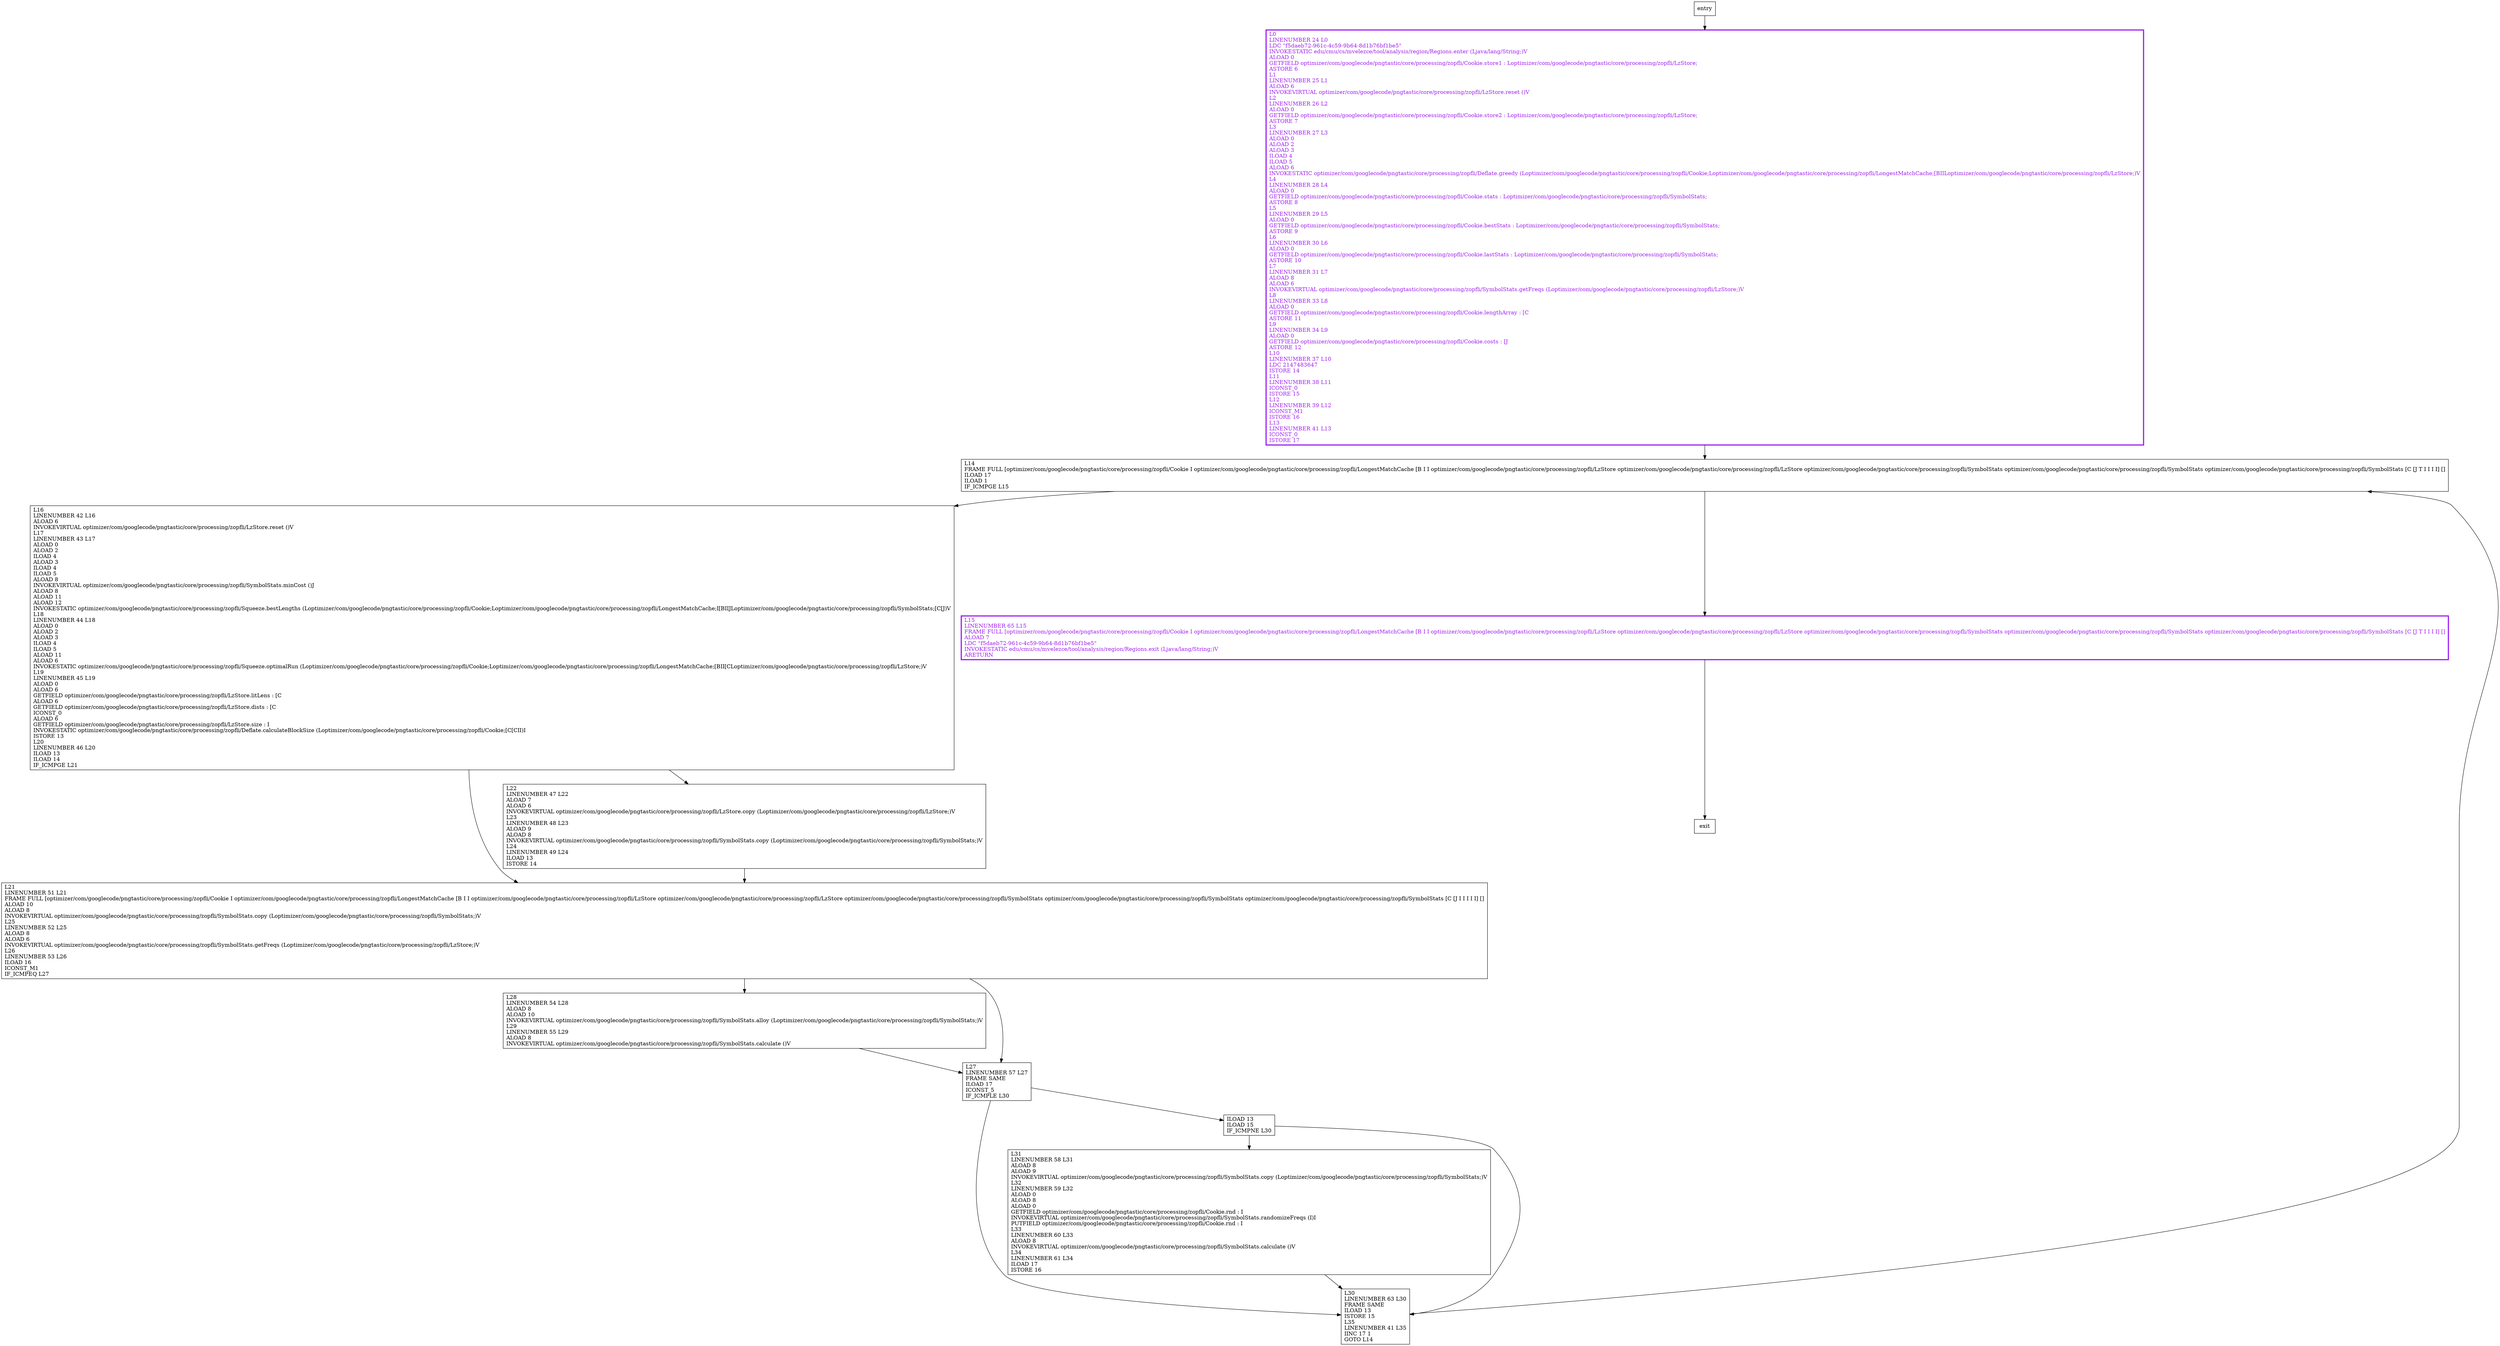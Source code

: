 digraph optimal {
node [shape=record];
999171133 [label="L0\lLINENUMBER 24 L0\lLDC \"f5daeb72-961c-4c59-9b64-8d1b76bf1be5\"\lINVOKESTATIC edu/cmu/cs/mvelezce/tool/analysis/region/Regions.enter (Ljava/lang/String;)V\lALOAD 0\lGETFIELD optimizer/com/googlecode/pngtastic/core/processing/zopfli/Cookie.store1 : Loptimizer/com/googlecode/pngtastic/core/processing/zopfli/LzStore;\lASTORE 6\lL1\lLINENUMBER 25 L1\lALOAD 6\lINVOKEVIRTUAL optimizer/com/googlecode/pngtastic/core/processing/zopfli/LzStore.reset ()V\lL2\lLINENUMBER 26 L2\lALOAD 0\lGETFIELD optimizer/com/googlecode/pngtastic/core/processing/zopfli/Cookie.store2 : Loptimizer/com/googlecode/pngtastic/core/processing/zopfli/LzStore;\lASTORE 7\lL3\lLINENUMBER 27 L3\lALOAD 0\lALOAD 2\lALOAD 3\lILOAD 4\lILOAD 5\lALOAD 6\lINVOKESTATIC optimizer/com/googlecode/pngtastic/core/processing/zopfli/Deflate.greedy (Loptimizer/com/googlecode/pngtastic/core/processing/zopfli/Cookie;Loptimizer/com/googlecode/pngtastic/core/processing/zopfli/LongestMatchCache;[BIILoptimizer/com/googlecode/pngtastic/core/processing/zopfli/LzStore;)V\lL4\lLINENUMBER 28 L4\lALOAD 0\lGETFIELD optimizer/com/googlecode/pngtastic/core/processing/zopfli/Cookie.stats : Loptimizer/com/googlecode/pngtastic/core/processing/zopfli/SymbolStats;\lASTORE 8\lL5\lLINENUMBER 29 L5\lALOAD 0\lGETFIELD optimizer/com/googlecode/pngtastic/core/processing/zopfli/Cookie.bestStats : Loptimizer/com/googlecode/pngtastic/core/processing/zopfli/SymbolStats;\lASTORE 9\lL6\lLINENUMBER 30 L6\lALOAD 0\lGETFIELD optimizer/com/googlecode/pngtastic/core/processing/zopfli/Cookie.lastStats : Loptimizer/com/googlecode/pngtastic/core/processing/zopfli/SymbolStats;\lASTORE 10\lL7\lLINENUMBER 31 L7\lALOAD 8\lALOAD 6\lINVOKEVIRTUAL optimizer/com/googlecode/pngtastic/core/processing/zopfli/SymbolStats.getFreqs (Loptimizer/com/googlecode/pngtastic/core/processing/zopfli/LzStore;)V\lL8\lLINENUMBER 33 L8\lALOAD 0\lGETFIELD optimizer/com/googlecode/pngtastic/core/processing/zopfli/Cookie.lengthArray : [C\lASTORE 11\lL9\lLINENUMBER 34 L9\lALOAD 0\lGETFIELD optimizer/com/googlecode/pngtastic/core/processing/zopfli/Cookie.costs : [J\lASTORE 12\lL10\lLINENUMBER 37 L10\lLDC 2147483647\lISTORE 14\lL11\lLINENUMBER 38 L11\lICONST_0\lISTORE 15\lL12\lLINENUMBER 39 L12\lICONST_M1\lISTORE 16\lL13\lLINENUMBER 41 L13\lICONST_0\lISTORE 17\l"];
671307188 [label="L31\lLINENUMBER 58 L31\lALOAD 8\lALOAD 9\lINVOKEVIRTUAL optimizer/com/googlecode/pngtastic/core/processing/zopfli/SymbolStats.copy (Loptimizer/com/googlecode/pngtastic/core/processing/zopfli/SymbolStats;)V\lL32\lLINENUMBER 59 L32\lALOAD 0\lALOAD 8\lALOAD 0\lGETFIELD optimizer/com/googlecode/pngtastic/core/processing/zopfli/Cookie.rnd : I\lINVOKEVIRTUAL optimizer/com/googlecode/pngtastic/core/processing/zopfli/SymbolStats.randomizeFreqs (I)I\lPUTFIELD optimizer/com/googlecode/pngtastic/core/processing/zopfli/Cookie.rnd : I\lL33\lLINENUMBER 60 L33\lALOAD 8\lINVOKEVIRTUAL optimizer/com/googlecode/pngtastic/core/processing/zopfli/SymbolStats.calculate ()V\lL34\lLINENUMBER 61 L34\lILOAD 17\lISTORE 16\l"];
474866065 [label="L28\lLINENUMBER 54 L28\lALOAD 8\lALOAD 10\lINVOKEVIRTUAL optimizer/com/googlecode/pngtastic/core/processing/zopfli/SymbolStats.alloy (Loptimizer/com/googlecode/pngtastic/core/processing/zopfli/SymbolStats;)V\lL29\lLINENUMBER 55 L29\lALOAD 8\lINVOKEVIRTUAL optimizer/com/googlecode/pngtastic/core/processing/zopfli/SymbolStats.calculate ()V\l"];
1529964620 [label="L14\lFRAME FULL [optimizer/com/googlecode/pngtastic/core/processing/zopfli/Cookie I optimizer/com/googlecode/pngtastic/core/processing/zopfli/LongestMatchCache [B I I optimizer/com/googlecode/pngtastic/core/processing/zopfli/LzStore optimizer/com/googlecode/pngtastic/core/processing/zopfli/LzStore optimizer/com/googlecode/pngtastic/core/processing/zopfli/SymbolStats optimizer/com/googlecode/pngtastic/core/processing/zopfli/SymbolStats optimizer/com/googlecode/pngtastic/core/processing/zopfli/SymbolStats [C [J T I I I I] []\lILOAD 17\lILOAD 1\lIF_ICMPGE L15\l"];
1760839790 [label="L16\lLINENUMBER 42 L16\lALOAD 6\lINVOKEVIRTUAL optimizer/com/googlecode/pngtastic/core/processing/zopfli/LzStore.reset ()V\lL17\lLINENUMBER 43 L17\lALOAD 0\lALOAD 2\lILOAD 4\lALOAD 3\lILOAD 4\lILOAD 5\lALOAD 8\lINVOKEVIRTUAL optimizer/com/googlecode/pngtastic/core/processing/zopfli/SymbolStats.minCost ()J\lALOAD 8\lALOAD 11\lALOAD 12\lINVOKESTATIC optimizer/com/googlecode/pngtastic/core/processing/zopfli/Squeeze.bestLengths (Loptimizer/com/googlecode/pngtastic/core/processing/zopfli/Cookie;Loptimizer/com/googlecode/pngtastic/core/processing/zopfli/LongestMatchCache;I[BIIJLoptimizer/com/googlecode/pngtastic/core/processing/zopfli/SymbolStats;[C[J)V\lL18\lLINENUMBER 44 L18\lALOAD 0\lALOAD 2\lALOAD 3\lILOAD 4\lILOAD 5\lALOAD 11\lALOAD 6\lINVOKESTATIC optimizer/com/googlecode/pngtastic/core/processing/zopfli/Squeeze.optimalRun (Loptimizer/com/googlecode/pngtastic/core/processing/zopfli/Cookie;Loptimizer/com/googlecode/pngtastic/core/processing/zopfli/LongestMatchCache;[BII[CLoptimizer/com/googlecode/pngtastic/core/processing/zopfli/LzStore;)V\lL19\lLINENUMBER 45 L19\lALOAD 0\lALOAD 6\lGETFIELD optimizer/com/googlecode/pngtastic/core/processing/zopfli/LzStore.litLens : [C\lALOAD 6\lGETFIELD optimizer/com/googlecode/pngtastic/core/processing/zopfli/LzStore.dists : [C\lICONST_0\lALOAD 6\lGETFIELD optimizer/com/googlecode/pngtastic/core/processing/zopfli/LzStore.size : I\lINVOKESTATIC optimizer/com/googlecode/pngtastic/core/processing/zopfli/Deflate.calculateBlockSize (Loptimizer/com/googlecode/pngtastic/core/processing/zopfli/Cookie;[C[CII)I\lISTORE 13\lL20\lLINENUMBER 46 L20\lILOAD 13\lILOAD 14\lIF_ICMPGE L21\l"];
1037781424 [label="L30\lLINENUMBER 63 L30\lFRAME SAME\lILOAD 13\lISTORE 15\lL35\lLINENUMBER 41 L35\lIINC 17 1\lGOTO L14\l"];
1446016001 [label="L27\lLINENUMBER 57 L27\lFRAME SAME\lILOAD 17\lICONST_5\lIF_ICMPLE L30\l"];
282475572 [label="L21\lLINENUMBER 51 L21\lFRAME FULL [optimizer/com/googlecode/pngtastic/core/processing/zopfli/Cookie I optimizer/com/googlecode/pngtastic/core/processing/zopfli/LongestMatchCache [B I I optimizer/com/googlecode/pngtastic/core/processing/zopfli/LzStore optimizer/com/googlecode/pngtastic/core/processing/zopfli/LzStore optimizer/com/googlecode/pngtastic/core/processing/zopfli/SymbolStats optimizer/com/googlecode/pngtastic/core/processing/zopfli/SymbolStats optimizer/com/googlecode/pngtastic/core/processing/zopfli/SymbolStats [C [J I I I I I] []\lALOAD 10\lALOAD 8\lINVOKEVIRTUAL optimizer/com/googlecode/pngtastic/core/processing/zopfli/SymbolStats.copy (Loptimizer/com/googlecode/pngtastic/core/processing/zopfli/SymbolStats;)V\lL25\lLINENUMBER 52 L25\lALOAD 8\lALOAD 6\lINVOKEVIRTUAL optimizer/com/googlecode/pngtastic/core/processing/zopfli/SymbolStats.getFreqs (Loptimizer/com/googlecode/pngtastic/core/processing/zopfli/LzStore;)V\lL26\lLINENUMBER 53 L26\lILOAD 16\lICONST_M1\lIF_ICMPEQ L27\l"];
1009128757 [label="L15\lLINENUMBER 65 L15\lFRAME FULL [optimizer/com/googlecode/pngtastic/core/processing/zopfli/Cookie I optimizer/com/googlecode/pngtastic/core/processing/zopfli/LongestMatchCache [B I I optimizer/com/googlecode/pngtastic/core/processing/zopfli/LzStore optimizer/com/googlecode/pngtastic/core/processing/zopfli/LzStore optimizer/com/googlecode/pngtastic/core/processing/zopfli/SymbolStats optimizer/com/googlecode/pngtastic/core/processing/zopfli/SymbolStats optimizer/com/googlecode/pngtastic/core/processing/zopfli/SymbolStats [C [J T I I I I] []\lALOAD 7\lLDC \"f5daeb72-961c-4c59-9b64-8d1b76bf1be5\"\lINVOKESTATIC edu/cmu/cs/mvelezce/tool/analysis/region/Regions.exit (Ljava/lang/String;)V\lARETURN\l"];
1521704415 [label="L22\lLINENUMBER 47 L22\lALOAD 7\lALOAD 6\lINVOKEVIRTUAL optimizer/com/googlecode/pngtastic/core/processing/zopfli/LzStore.copy (Loptimizer/com/googlecode/pngtastic/core/processing/zopfli/LzStore;)V\lL23\lLINENUMBER 48 L23\lALOAD 9\lALOAD 8\lINVOKEVIRTUAL optimizer/com/googlecode/pngtastic/core/processing/zopfli/SymbolStats.copy (Loptimizer/com/googlecode/pngtastic/core/processing/zopfli/SymbolStats;)V\lL24\lLINENUMBER 49 L24\lILOAD 13\lISTORE 14\l"];
2110170737 [label="ILOAD 13\lILOAD 15\lIF_ICMPNE L30\l"];
entry;
exit;
999171133 -> 1529964620;
671307188 -> 1037781424;
474866065 -> 1446016001;
1529964620 -> 1760839790;
1529964620 -> 1009128757;
entry -> 999171133;
1760839790 -> 282475572;
1760839790 -> 1521704415;
1037781424 -> 1529964620;
1446016001 -> 1037781424;
1446016001 -> 2110170737;
282475572 -> 474866065;
282475572 -> 1446016001;
1009128757 -> exit;
1521704415 -> 282475572;
2110170737 -> 671307188;
2110170737 -> 1037781424;
999171133[fontcolor="purple", penwidth=3, color="purple"];
1009128757[fontcolor="purple", penwidth=3, color="purple"];
}

